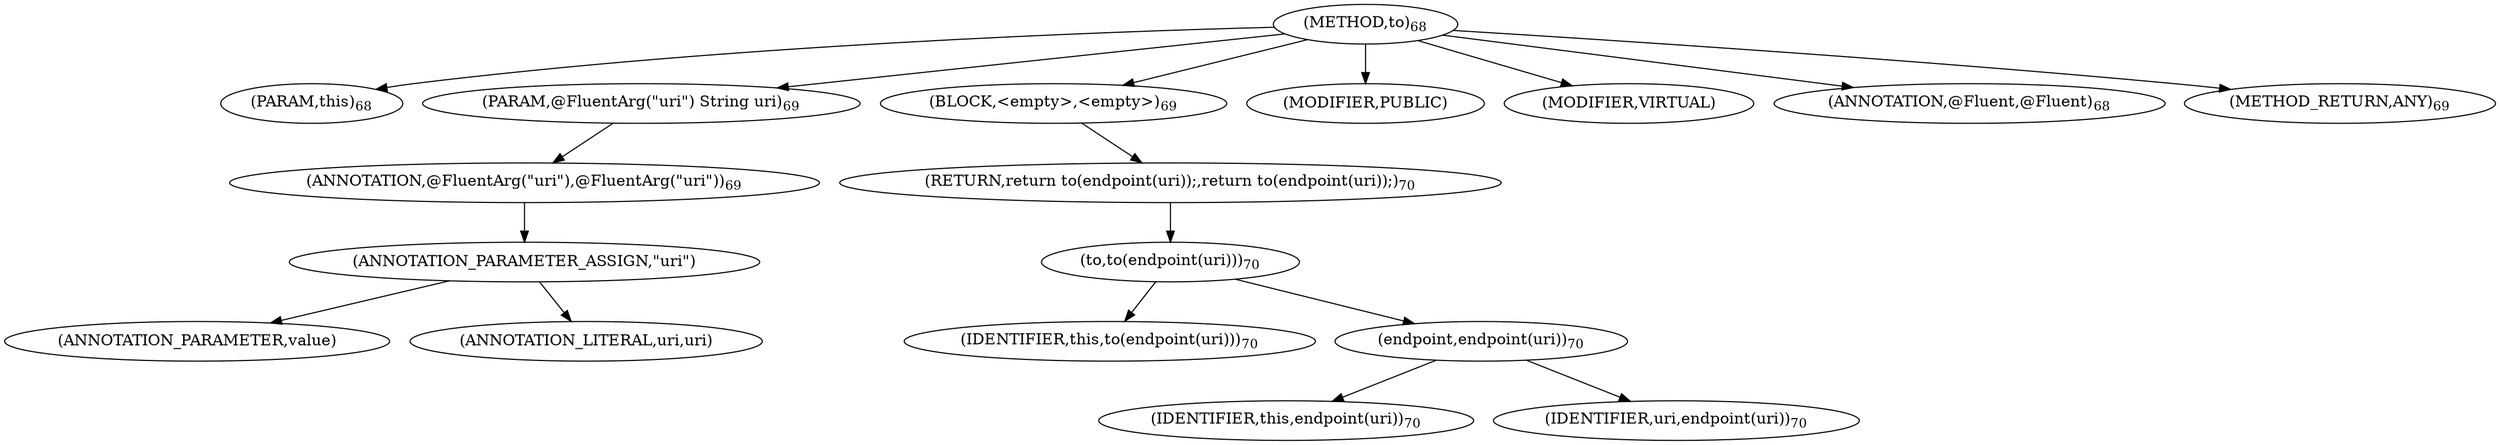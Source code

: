 digraph "to" {  
"267" [label = <(METHOD,to)<SUB>68</SUB>> ]
"12" [label = <(PARAM,this)<SUB>68</SUB>> ]
"268" [label = <(PARAM,@FluentArg(&quot;uri&quot;) String uri)<SUB>69</SUB>> ]
"269" [label = <(ANNOTATION,@FluentArg(&quot;uri&quot;),@FluentArg(&quot;uri&quot;))<SUB>69</SUB>> ]
"270" [label = <(ANNOTATION_PARAMETER_ASSIGN,&quot;uri&quot;)> ]
"271" [label = <(ANNOTATION_PARAMETER,value)> ]
"272" [label = <(ANNOTATION_LITERAL,uri,uri)> ]
"273" [label = <(BLOCK,&lt;empty&gt;,&lt;empty&gt;)<SUB>69</SUB>> ]
"274" [label = <(RETURN,return to(endpoint(uri));,return to(endpoint(uri));)<SUB>70</SUB>> ]
"275" [label = <(to,to(endpoint(uri)))<SUB>70</SUB>> ]
"13" [label = <(IDENTIFIER,this,to(endpoint(uri)))<SUB>70</SUB>> ]
"276" [label = <(endpoint,endpoint(uri))<SUB>70</SUB>> ]
"11" [label = <(IDENTIFIER,this,endpoint(uri))<SUB>70</SUB>> ]
"277" [label = <(IDENTIFIER,uri,endpoint(uri))<SUB>70</SUB>> ]
"278" [label = <(MODIFIER,PUBLIC)> ]
"279" [label = <(MODIFIER,VIRTUAL)> ]
"280" [label = <(ANNOTATION,@Fluent,@Fluent)<SUB>68</SUB>> ]
"281" [label = <(METHOD_RETURN,ANY)<SUB>69</SUB>> ]
  "267" -> "12" 
  "267" -> "268" 
  "267" -> "273" 
  "267" -> "278" 
  "267" -> "279" 
  "267" -> "280" 
  "267" -> "281" 
  "268" -> "269" 
  "269" -> "270" 
  "270" -> "271" 
  "270" -> "272" 
  "273" -> "274" 
  "274" -> "275" 
  "275" -> "13" 
  "275" -> "276" 
  "276" -> "11" 
  "276" -> "277" 
}
